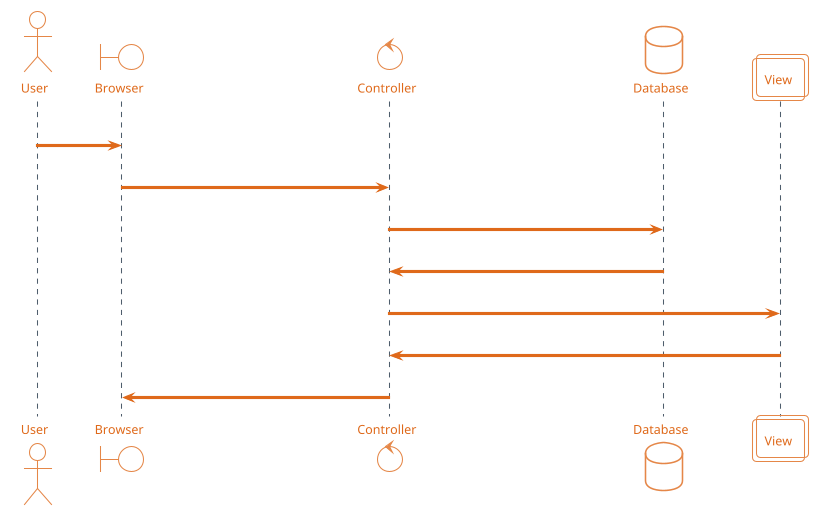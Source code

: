 
       ┌─┐
       ║"│
       └┬┘
       ┌┼┐
        │            ┌───────┐                             ┌──────────┐                             ┌────────┐          ┌────┐
       ┌┴┐           │Browser│                             │Controller│                             │Database│          │View│
      User           └───┬───┘                             └────┬─────┘                             └───┬────┘          └────┘
       │    '/search'    │                                      │                                       │                 │
       │ ───────────────>│                                      │                                       │                 │
       │                 │                                      │                                       │                 │
       │                 │     GET? '/search' (args in url)     │                                       │                 │
       │                 │──────────────────────────────────────>                                       │                 │
       │                 │                                      │                                       │                 │
       │                 │                                      │     send search param to database     │                 │
       │                 │                                      │ ──────────────────────────────────────>                 │
       │                 │                                      │                                       │                 │
       │                 │                                      │ return messages containing search term│                 │
       │                 │                                      │ <──────────────────────────────────────                 │
       │                 │                                      │                                       │                 │
       │                 │                                      │              for message in search messages             │
       │                 │                                      │ ────────────────────────────────────────────────────────>
       │                 │                                      │                                       │                 │
       │                 │                                      │                  HTML rendered messages                 │
       │                 │                                      │ <────────────────────────────────────────────────────────
       │                 │                                      │                                       │                 │
       │                 │can see chitter only searched messages│                                       │                 │
       │                 │<──────────────────────────────────────                                       │                 │
      User           ┌───┴───┐                             ┌────┴─────┐                             ┌───┴────┐          ┌────┐
       ┌─┐           │Browser│                             │Controller│                             │Database│          │View│
       ║"│           └───────┘                             └──────────┘                             └────────┘          └────┘
       └┬┘
       ┌┼┐
        │
       ┌┴┐

@startuml

!theme superhero-outline

actor User
boundary Browser
control Controller
database Database
collections View

User -> Browser : '/search'
Browser -> Controller : GET? '/search' (args in url)
Controller -> Database : send search param to database
Database -> Controller : return messages containing search term
Controller -> View : for message in search messages
View -> Controller : HTML rendered messages
Controller -> Browser : can see chitter only searched messages


@enduml
